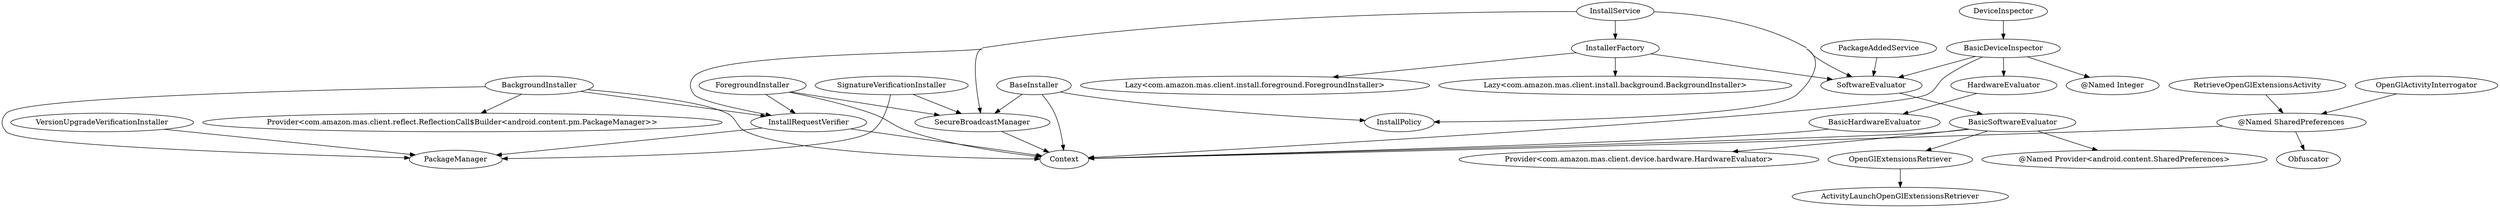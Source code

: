 digraph G1 {
  concentrate = true;
  n2 [label="@Named SharedPreferences"];
  n2 -> Context;
  n2 -> Obfuscator;
  n3 [label="Provider<com.amazon.mas.client.reflect.ReflectionCall$Builder<android.content.pm.PackageManager>>"];
  BackgroundInstaller -> n3;
  BackgroundInstaller -> InstallRequestVerifier;
  BackgroundInstaller -> Context;
  BackgroundInstaller -> PackageManager;
  BaseInstaller -> SecureBroadcastManager;
  BaseInstaller -> Context;
  BaseInstaller -> InstallPolicy;
  n4 [label="@Named Integer"];
  BasicDeviceInspector -> n4;
  BasicDeviceInspector -> Context;
  BasicDeviceInspector -> HardwareEvaluator;
  BasicDeviceInspector -> SoftwareEvaluator;
  BasicHardwareEvaluator -> Context;
  n5 [label="@Named Provider<android.content.SharedPreferences>"];
  BasicSoftwareEvaluator -> n5;
  n6 [label="Provider<com.amazon.mas.client.device.hardware.HardwareEvaluator>"];
  BasicSoftwareEvaluator -> n6;
  BasicSoftwareEvaluator -> Context;
  BasicSoftwareEvaluator -> OpenGlExtensionsRetriever;
  DeviceInspector -> BasicDeviceInspector;
  ForegroundInstaller -> SecureBroadcastManager;
  ForegroundInstaller -> InstallRequestVerifier;
  ForegroundInstaller -> Context;
  HardwareEvaluator -> BasicHardwareEvaluator;
  InstallRequestVerifier -> Context;
  InstallRequestVerifier -> PackageManager;
  InstallService -> SecureBroadcastManager;
  InstallService -> InstallRequestVerifier;
  InstallService -> InstallerFactory;
  InstallService -> SoftwareEvaluator;
  InstallService -> InstallPolicy;
  n7 [label="Lazy<com.amazon.mas.client.install.background.BackgroundInstaller>"];
  InstallerFactory -> n7;
  n8 [label="Lazy<com.amazon.mas.client.install.foreground.ForegroundInstaller>"];
  InstallerFactory -> n8;
  InstallerFactory -> SoftwareEvaluator;
  OpenGlActivityInterrogator -> n2;
  OpenGlExtensionsRetriever -> ActivityLaunchOpenGlExtensionsRetriever;
  PackageAddedService -> SoftwareEvaluator;
  RetrieveOpenGlExtensionsActivity -> n2;
  SecureBroadcastManager -> Context;
  SignatureVerificationInstaller -> SecureBroadcastManager;
  SignatureVerificationInstaller -> PackageManager;
  SoftwareEvaluator -> BasicSoftwareEvaluator;
  VersionUpgradeVerificationInstaller -> PackageManager;
}
